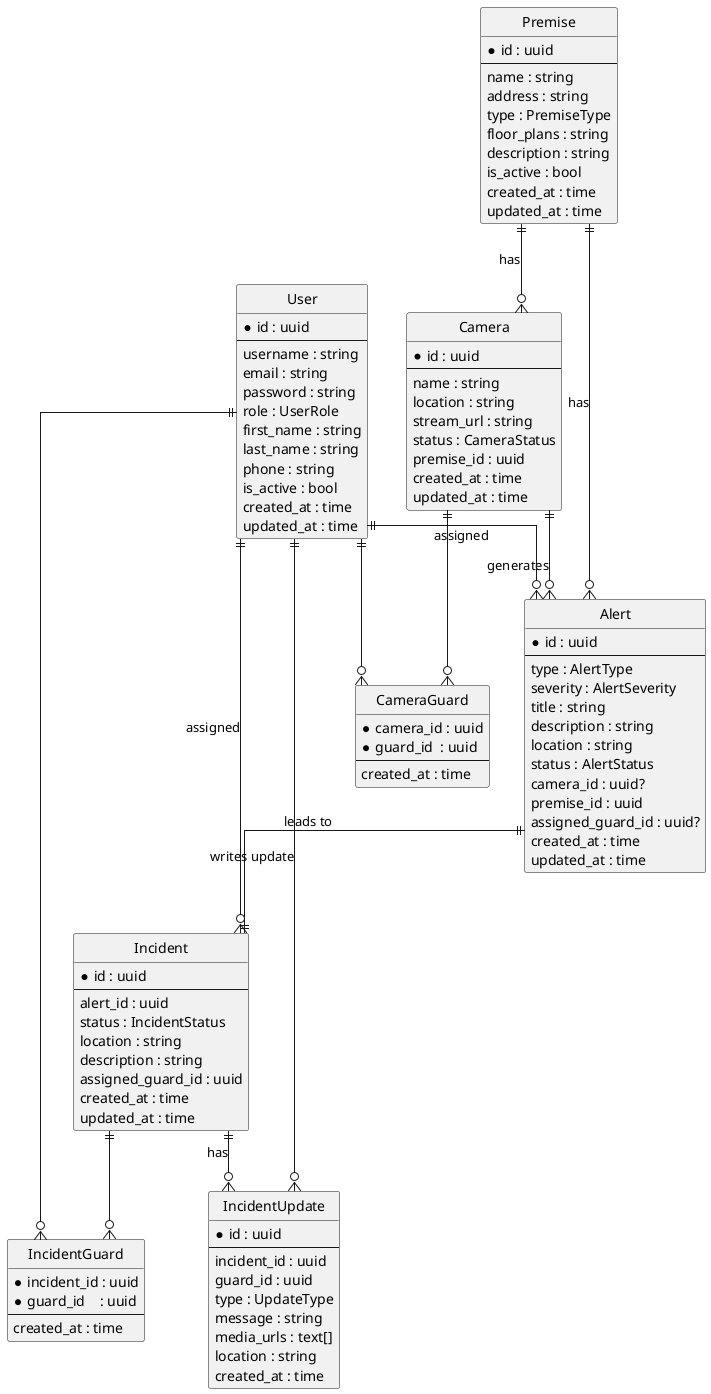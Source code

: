 @startuml
hide circle
hide methods
hide stereotypes
skinparam linetype ortho

' =======================
' Entities
' =======================

entity "User" as User {
  * id : uuid
  --
  username : string
  email : string
  password : string
  role : UserRole
  first_name : string
  last_name : string
  phone : string
  is_active : bool
  created_at : time
  updated_at : time
}

entity "Premise" as Premise {
  * id : uuid
  --
  name : string
  address : string
  type : PremiseType
  floor_plans : string
  description : string
  is_active : bool
  created_at : time
  updated_at : time
}

entity "Camera" as Camera {
  * id : uuid
  --
  name : string
  location : string
  stream_url : string
  status : CameraStatus
  premise_id : uuid
  created_at : time
  updated_at : time
}

entity "Alert" as Alert {
  * id : uuid
  --
  type : AlertType
  severity : AlertSeverity
  title : string
  description : string
  location : string
  status : AlertStatus
  camera_id : uuid?
  premise_id : uuid
  assigned_guard_id : uuid?
  created_at : time
  updated_at : time
}

entity "Incident" as Incident {
  * id : uuid
  --
  alert_id : uuid
  status : IncidentStatus
  location : string
  description : string
  assigned_guard_id : uuid
  created_at : time
  updated_at : time
}

entity "IncidentUpdate" as IncidentUpdate {
  * id : uuid
  --
  incident_id : uuid
  guard_id : uuid
  type : UpdateType
  message : string
  media_urls : text[]
  location : string
  created_at : time
}

entity "CameraGuard" as CameraGuard {
  * camera_id : uuid
  * guard_id  : uuid
  --
  created_at : time
}

entity "IncidentGuard" as IncidentGuard {
  * incident_id : uuid
  * guard_id    : uuid
  --
  created_at : time
}

' =======================
' Relationships
' =======================

' Premise - Camera
Premise ||--o{ Camera : "has"

' Premise - Alert
Premise ||--o{ Alert : "has"

' Camera - Alert
Camera ||--o{ Alert : "generates"

' Alert - Incident
Alert ||--|| Incident : "leads to"

' Incident - IncidentUpdate
Incident ||--o{ IncidentUpdate : "has"

' User - IncidentUpdate
User ||--o{ IncidentUpdate : "writes update"

' User - Camera (via CameraGuard)
User ||--o{ CameraGuard
Camera ||--o{ CameraGuard

' User - Incident (via IncidentGuard)
User ||--o{ IncidentGuard
Incident ||--o{ IncidentGuard

' User - Alert (assigned_guard_id)
User ||--o{ Alert : "assigned"

' User - Incident (assigned_guard_id)
User ||--o{ Incident : "assigned"

@enduml
